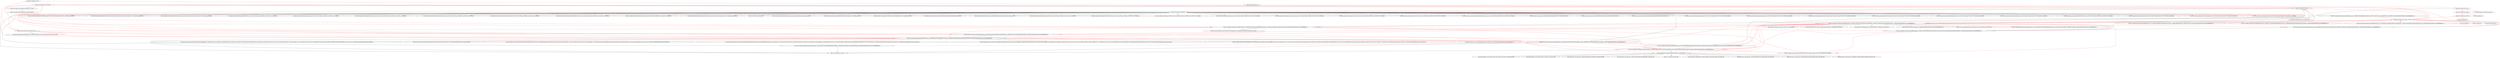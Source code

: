 strict digraph G {
ratio=compress;
"http://cdn.optimizely.com/js/177031030.js" -> "http://www.weather.com/---226:277";
"http://www.weather.com/sites/acquia-prod/files/advagg_js/js__9MbgYh_eU83wGTi6_3K11QEKiUPK1cMaZq_AJgRPc8w__EyHAh1hUCsNRzYMjZHT1L2rBCxPpAPAHT3UBJ191S-I__PZB1IfU4sb6SipDrbCSKW0ivtyz3wMQLlR9HRfudjrU.js" -> "http://www.weather.com/---226:277";
"http://www.weather.com/sites/acquia-prod/files/advagg_js/js__6Polpvu7ZTuiMOYsOJh4Ea7KW5pF_Rd2vFeky-zFYEk__kp35UCuTcyqrzHl-wNQhmA-o6OhcXRMLaR-PqHhZpO4__PZB1IfU4sb6SipDrbCSKW0ivtyz3wMQLlR9HRfudjrU.js" -> "http://www.weather.com/---226:277";
"http://www.weather.com/sites/acquia-prod/files/advagg_js/js__BqWvcHgbGhUILiCQNuPHXvJOwqaMlfVU6y0ftQ2caW8__8H8nV1oQC47HBy2xhwv1qHw8hY-5u9GpYPm92EOpPkQ__PZB1IfU4sb6SipDrbCSKW0ivtyz3wMQLlR9HRfudjrU.js" -> "http://www.weather.com/sites/acquia-prod/files/advagg_js/js__6Polpvu7ZTuiMOYsOJh4Ea7KW5pF_Rd2vFeky-zFYEk__kp35UCuTcyqrzHl-wNQhmA-o6OhcXRMLaR-PqHhZpO4__PZB1IfU4sb6SipDrbCSKW0ivtyz3wMQLlR9HRfudjrU.js";
"http://www.weather.com/sites/acquia-prod/files/advagg_js/js__EDiTHeZs70c6RSvteJs1sLpYCQRBBlN28J2mntrlq44__kxyaVurg4Fp2Y4ipa5KRHx-sbCI1h59zWOXGoFs8x4g__PZB1IfU4sb6SipDrbCSKW0ivtyz3wMQLlR9HRfudjrU.js" -> "http://www.weather.com/sites/acquia-prod/files/advagg_js/js__6Polpvu7ZTuiMOYsOJh4Ea7KW5pF_Rd2vFeky-zFYEk__kp35UCuTcyqrzHl-wNQhmA-o6OhcXRMLaR-PqHhZpO4__PZB1IfU4sb6SipDrbCSKW0ivtyz3wMQLlR9HRfudjrU.js";
"http://www.weather.com/sites/acquia-prod/files/advagg_js/js__EDiTHeZs70c6RSvteJs1sLpYCQRBBlN28J2mntrlq44__kxyaVurg4Fp2Y4ipa5KRHx-sbCI1h59zWOXGoFs8x4g__PZB1IfU4sb6SipDrbCSKW0ivtyz3wMQLlR9HRfudjrU.js" -> "http://www.weather.com/---226:277";
"http://www.weather.com/sites/acquia-prod/files/advagg_js/js__9MbgYh_eU83wGTi6_3K11QEKiUPK1cMaZq_AJgRPc8w__EyHAh1hUCsNRzYMjZHT1L2rBCxPpAPAHT3UBJ191S-I__PZB1IfU4sb6SipDrbCSKW0ivtyz3wMQLlR9HRfudjrU.js" -> "http://www.weather.com/sites/acquia-prod/files/advagg_js/js__BqWvcHgbGhUILiCQNuPHXvJOwqaMlfVU6y0ftQ2caW8__8H8nV1oQC47HBy2xhwv1qHw8hY-5u9GpYPm92EOpPkQ__PZB1IfU4sb6SipDrbCSKW0ivtyz3wMQLlR9HRfudjrU.js";
"http://www.weather.com/sites/acquia-prod/files/advagg_js/js__9MbgYh_eU83wGTi6_3K11QEKiUPK1cMaZq_AJgRPc8w__EyHAh1hUCsNRzYMjZHT1L2rBCxPpAPAHT3UBJ191S-I__PZB1IfU4sb6SipDrbCSKW0ivtyz3wMQLlR9HRfudjrU.js" -> "http://www.weather.com/sites/acquia-prod/files/advagg_js/js__EDiTHeZs70c6RSvteJs1sLpYCQRBBlN28J2mntrlq44__kxyaVurg4Fp2Y4ipa5KRHx-sbCI1h59zWOXGoFs8x4g__PZB1IfU4sb6SipDrbCSKW0ivtyz3wMQLlR9HRfudjrU.js";
"http://www.weather.com/sites/acquia-prod/files/advagg_js/js__9MbgYh_eU83wGTi6_3K11QEKiUPK1cMaZq_AJgRPc8w__EyHAh1hUCsNRzYMjZHT1L2rBCxPpAPAHT3UBJ191S-I__PZB1IfU4sb6SipDrbCSKW0ivtyz3wMQLlR9HRfudjrU.js" -> "http://www.weather.com/sites/acquia-prod/files/advagg_js/js__6Polpvu7ZTuiMOYsOJh4Ea7KW5pF_Rd2vFeky-zFYEk__kp35UCuTcyqrzHl-wNQhmA-o6OhcXRMLaR-PqHhZpO4__PZB1IfU4sb6SipDrbCSKW0ivtyz3wMQLlR9HRfudjrU.js";
"http://www.weather.com/sites/acquia-prod/files/advagg_js/js__9MbgYh_eU83wGTi6_3K11QEKiUPK1cMaZq_AJgRPc8w__EyHAh1hUCsNRzYMjZHT1L2rBCxPpAPAHT3UBJ191S-I__PZB1IfU4sb6SipDrbCSKW0ivtyz3wMQLlR9HRfudjrU.js" -> "http://www.weather.com/sites/acquia-prod/files/advagg_js/js__3hNWr-SnIKSHoSn2VnMz2JjjKcatfEtbKk2C-Z6SxBk__Vx_DMCjzSIf1VcNyt85UF49B1wuNrHBQjeWe7AOORMw__PZB1IfU4sb6SipDrbCSKW0ivtyz3wMQLlR9HRfudjrU.js";
"http://www.weather.com/---22:23" -> "http://tags.crwdcntrl.net/c/2215/cc.js?ns=_cc2215";
"http://www.weather.com/---278:2020" -> "http://www.weather.com/sites/acquia-prod/files/advagg_css/css__SlEE9By-F-Ll9ijIrQb0JBI7fm_xgRwInsuZzwkHCYM__QcE9Gcua9suc_JLh-iX5cPilFSCsfedzp_1t2XdHXh8__PZB1IfU4sb6SipDrbCSKW0ivtyz3wMQLlR9HRfudjrU.css";
"http://www.weather.com/---210:225" -> "http://www.weather.com/sites/acquia-prod/files/advagg_js/js__BqWvcHgbGhUILiCQNuPHXvJOwqaMlfVU6y0ftQ2caW8__8H8nV1oQC47HBy2xhwv1qHw8hY-5u9GpYPm92EOpPkQ__PZB1IfU4sb6SipDrbCSKW0ivtyz3wMQLlR9HRfudjrU.js";
"http://www.weather.com/---278:2020" -> "http://www.weather.com/sites/acquia-prod/files/advagg_js/js__4cvVkGS-qKHMHKnfpdLc3bloMlLenOrgGk2xOZQF4ko__PW80PT4NujttunqiYhCTJg0ruZF3nwpwkQX5C_fCGps__PZB1IfU4sb6SipDrbCSKW0ivtyz3wMQLlR9HRfudjrU.js";
"http://www.weather.com/---278:2020" -> "http://www.weather.com/sites/acquia-prod/files/advagg_js/js__RnFGPLzjyopdjvtSLWOeqfSqsN3L_0C8BkObZYQaJpc__qLl6I6z81yNsQrvA-3ZOyI1BXJXN6CQEfQN2ZHlLoV8__PZB1IfU4sb6SipDrbCSKW0ivtyz3wMQLlR9HRfudjrU.js";
"http://www.weather.com/---278:2020" -> "http://s.w-x.co/TWC_logo_100x100.gif";
"http://www.weather.com/---278:2020" -> "http://www.weather.com/sites/acquia-prod/files/advagg_js/js__7hqlQPq8QebzjJ7QT0rEaqjEhij8qEev7-yGp3ytyoU__6qE86D87hkiz0MKkFOgmbSWyLBwOb2ydyZ3oZ6RFWNE__PZB1IfU4sb6SipDrbCSKW0ivtyz3wMQLlR9HRfudjrU.js";
"http://www.weather.com/sites/acquia-prod/files/advagg_js/js__7hqlQPq8QebzjJ7QT0rEaqjEhij8qEev7-yGp3ytyoU__6qE86D87hkiz0MKkFOgmbSWyLBwOb2ydyZ3oZ6RFWNE__PZB1IfU4sb6SipDrbCSKW0ivtyz3wMQLlR9HRfudjrU.js" -> "http://www.weather.com/---2021:end";
"http://www.weather.com/---278:2020" -> "http://www.weather.com/sites/acquia-prod/files/advagg_js/js__B7KPQSFdwmpub0dvhRbxLzVLR-Nhw0JbqNx7araT4Jg__QeHR0PpKAOzc29LcCMeQxjHS0TpW-Yc79KevBfaOjHw__PZB1IfU4sb6SipDrbCSKW0ivtyz3wMQLlR9HRfudjrU.js";
"http://www.weather.com/sites/acquia-prod/files/advagg_js/js__B7KPQSFdwmpub0dvhRbxLzVLR-Nhw0JbqNx7araT4Jg__QeHR0PpKAOzc29LcCMeQxjHS0TpW-Yc79KevBfaOjHw__PZB1IfU4sb6SipDrbCSKW0ivtyz3wMQLlR9HRfudjrU.js" -> "http://www.weather.com/---2021:end";
"http://www.weather.com/---278:2020" -> "http://www.weather.com/---2021:end";
"http://www.weather.com/---278:2020" -> "http://www.weather.com/sites/acquia-prod/files/advagg_js/js__yTgRAo94UBDEJF1JwyQOi21VYY9vX1funy5RHd2dle0__bGF7tNM9cS8QaVyPOtuoapKs0ZtJWVQkYIWcwozBkfk__PZB1IfU4sb6SipDrbCSKW0ivtyz3wMQLlR9HRfudjrU.js";
"http://www.weather.com/sites/acquia-prod/files/advagg_js/js__yTgRAo94UBDEJF1JwyQOi21VYY9vX1funy5RHd2dle0__bGF7tNM9cS8QaVyPOtuoapKs0ZtJWVQkYIWcwozBkfk__PZB1IfU4sb6SipDrbCSKW0ivtyz3wMQLlR9HRfudjrU.js" -> "http://www.weather.com/---2021:end";
"http://www.weather.com/---278:2020" -> "http://www.weather.com/sites/acquia-prod/files/advagg_js/js__GoI5CgwYaGhPz7c1qF6DCPGkQRDZrhbl4oG6vERkoPs__CSFAuXyOHvKGS7FEWjrxn7tFx_JmfmThGoYN8kSczmg__PZB1IfU4sb6SipDrbCSKW0ivtyz3wMQLlR9HRfudjrU.js";
"http://www.weather.com/sites/acquia-prod/files/advagg_js/js__GoI5CgwYaGhPz7c1qF6DCPGkQRDZrhbl4oG6vERkoPs__CSFAuXyOHvKGS7FEWjrxn7tFx_JmfmThGoYN8kSczmg__PZB1IfU4sb6SipDrbCSKW0ivtyz3wMQLlR9HRfudjrU.js" -> "http://www.weather.com/---2021:end";
"http://www.weather.com/sites/acquia-prod/files/advagg_js/js__EDiTHeZs70c6RSvteJs1sLpYCQRBBlN28J2mntrlq44__kxyaVurg4Fp2Y4ipa5KRHx-sbCI1h59zWOXGoFs8x4g__PZB1IfU4sb6SipDrbCSKW0ivtyz3wMQLlR9HRfudjrU.js" -> "http://rtax.criteo.com/delivery/rta/rta.js?netId=2305&cookieName=cto_weather&rnd=199508876&varName=crtg_content";
"http://www.weather.com/sites/acquia-prod/files/advagg_js/js__9MbgYh_eU83wGTi6_3K11QEKiUPK1cMaZq_AJgRPc8w__EyHAh1hUCsNRzYMjZHT1L2rBCxPpAPAHT3UBJ191S-I__PZB1IfU4sb6SipDrbCSKW0ivtyz3wMQLlR9HRfudjrU.js" -> "http://triggers1.wfxtriggers.com/js/?resp_type=kv&_=1436792506891";
"http://www.weather.com/sites/acquia-prod/files/advagg_js/js__9MbgYh_eU83wGTi6_3K11QEKiUPK1cMaZq_AJgRPc8w__EyHAh1hUCsNRzYMjZHT1L2rBCxPpAPAHT3UBJ191S-I__PZB1IfU4sb6SipDrbCSKW0ivtyz3wMQLlR9HRfudjrU.js" -> "http://ad.crwdcntrl.net/5/c=2215/pe=y/callback=jQuery18308822791769634932_1436792506793";
"http://c.amazon-adsystem.com/aax2/amzn_ads.js" -> "http://aax.amazon-adsystem.com/e/dtb/bid?src=1004&u=http%3A%2F%2Fwww.weather.com%2F&cb=132431&t=2000";
"http://www.weather.com/sites/acquia-prod/files/advagg_js/js__9MbgYh_eU83wGTi6_3K11QEKiUPK1cMaZq_AJgRPc8w__EyHAh1hUCsNRzYMjZHT1L2rBCxPpAPAHT3UBJ191S-I__PZB1IfU4sb6SipDrbCSKW0ivtyz3wMQLlR9HRfudjrU.js" -> "http://gip.imwx.com/wxdata/gip/get.js?cb=jQuery18308822791769634932_1436792506794";
"http://www.weather.com/sites/acquia-prod/files/advagg_js/js__9MbgYh_eU83wGTi6_3K11QEKiUPK1cMaZq_AJgRPc8w__EyHAh1hUCsNRzYMjZHT1L2rBCxPpAPAHT3UBJ191S-I__PZB1IfU4sb6SipDrbCSKW0ivtyz3wMQLlR9HRfudjrU.js" -> "http://ajax.googleapis.com/ajax/libs/webfont/1/webfont.js?_=1436792506917";
"http://www.weather.com/---278:2020" -> "http://www.weather.com/sites/acquia-prod/files/advagg_css/css__SlEE9By-F-Ll9ijIrQb0JBI7fm_xgRwInsuZzwkHCYM__QcE9Gcua9suc_JLh-iX5cPilFSCsfedzp_1t2XdHXh8__PZB1IfU4sb6SipDrbCSKW0ivtyz3wMQLlR9HRfudjrU.css";
"http://www.weather.com/---278:2020" -> "http://www.weather.com/sites/all/themes/radix/icons/wx-iconfont-global/fonts/wx-iconfont-global.woff?3";
"http://ajax.googleapis.com/ajax/libs/webfont/1/webfont.js?_=1436792506917" -> "http://fonts.googleapis.com/css?family=Open+Sans:400italic,400,300,600,700,800&subset=latin";
"http://ajax.googleapis.com/ajax/libs/webfont/1/webfont.js?_=1436792506917" -> "http://fonts.googleapis.com/css?family=Roboto+Condensed:700&subset=latin";
"http://ajax.googleapis.com/ajax/libs/webfont/1/webfont.js?_=1436792506917" -> "http://fonts.gstatic.com/s/opensans/v10/cJZKeOuBrn4kERxqtaUH3VtXRa8TVwTICgirnJhmVJw.woff2";
"http://ajax.googleapis.com/ajax/libs/webfont/1/webfont.js?_=1436792506917" -> "http://fonts.gstatic.com/s/opensans/v10/MTP_ySUJH_bn48VBG8sNSugdm0LZdjqr5-oayXSOefg.woff2";
"http://ajax.googleapis.com/ajax/libs/webfont/1/webfont.js?_=1436792506917" -> "http://s.w-x.co/sprite_foot_300x72.png";
"http://ajax.googleapis.com/ajax/libs/webfont/1/webfont.js?_=1436792506917" -> "http://fonts.gstatic.com/s/opensans/v10/k3k702ZOKiLJc3WVjuplzOgdm0LZdjqr5-oayXSOefg.woff2";
"http://ajax.googleapis.com/ajax/libs/webfont/1/webfont.js?_=1436792506917" -> "http://fonts.gstatic.com/s/opensans/v10/EInbV5DfGHOiMmvb1Xr-hugdm0LZdjqr5-oayXSOefg.woff2";
"http://ajax.googleapis.com/ajax/libs/webfont/1/webfont.js?_=1436792506917" -> "http://fonts.gstatic.com/s/opensans/v10/DXI1ORHCpsQm3Vp6mXoaTegdm0LZdjqr5-oayXSOefg.woff2";
"http://ajax.googleapis.com/ajax/libs/webfont/1/webfont.js?_=1436792506917" -> "http://fonts.gstatic.com/s/opensans/v10/xjAJXh38I15wypJXxuGMBo4P5ICox8Kq3LLUNMylGO4.woff2";
"http://www.weather.com/sites/acquia-prod/files/advagg_js/js__9MbgYh_eU83wGTi6_3K11QEKiUPK1cMaZq_AJgRPc8w__EyHAh1hUCsNRzYMjZHT1L2rBCxPpAPAHT3UBJ191S-I__PZB1IfU4sb6SipDrbCSKW0ivtyz3wMQLlR9HRfudjrU.js" -> "http://fonts.gstatic.com/s/robotocondensed/v13/b9QBgL0iMZfDSpmcXcE8nHm2hrkyco9jQ3NKMXpgOBg.woff2";
"http://www.weather.com/sites/acquia-prod/files/advagg_js/js__9MbgYh_eU83wGTi6_3K11QEKiUPK1cMaZq_AJgRPc8w__EyHAh1hUCsNRzYMjZHT1L2rBCxPpAPAHT3UBJ191S-I__PZB1IfU4sb6SipDrbCSKW0ivtyz3wMQLlR9HRfudjrU.js" -> "http://i.imwx.com/images/maps/truvu/map_specnewsdct-113_ltst_4namus_enus_1280x720.jpg";
"http://www.weather.com/---278:2020" -> "http://fonts.gstatic.com/s/opensans/v10/k3k702ZOKiLJc3WVjuplzHhCUOGz7vYGh680lGh-uXM.woff";
"http://www.weather.com/---278:2020" -> "http://fonts.gstatic.com/s/opensans/v10/MTP_ySUJH_bn48VBG8sNSnhCUOGz7vYGh680lGh-uXM.woff";
"http://www.weather.com/---278:2020" -> "http://fonts.gstatic.com/s/opensans/v10/xjAJXh38I15wypJXxuGMBobN6UDyHWBl620a-IRfuBk.woff";
"http://www.weather.com/---278:2020" -> "http://fonts.gstatic.com/s/robotocondensed/v13/b9QBgL0iMZfDSpmcXcE8nCSLrGe-fkSRw2DeVgOoWcQ.woff";
"http://www.weather.com/sites/acquia-prod/files/advagg_js/js__7hqlQPq8QebzjJ7QT0rEaqjEhij8qEev7-yGp3ytyoU__6qE86D87hkiz0MKkFOgmbSWyLBwOb2ydyZ3oZ6RFWNE__PZB1IfU4sb6SipDrbCSKW0ivtyz3wMQLlR9HRfudjrU.js" -> "http://dsx.weather.com/cms/a/(c7c64cc8-ab79-4a98-8b97-f9e802b5e3ad;6e1f47a5-edee-4fcc-8baf-14889faf8c67;c6eb58a8-d882-4d99-b473-9afe7ed510ce;2a38b52c-3809-4095-88b9-c2ba57fed8f6;a263fcd2-224b-4968-8371-bd28e674e644;d222ac30-e592-45a2-8eac-24785796aff1;a3533f5f-9315-48d5-9c58-dd6b8e7cc872;c71f5f4b-4f5d-4110-8cb1-40a3f7d11e43;b96960f8-7f36-4da3-b22b-63ab0a369652;331fe958-8bb9-4f3f-8c4e-90f5090edfc4)?api=7bb1c920-7027-4289-9c96-ae5e263980bc&jsonp=angular.callbacks._0";
"http://www.weather.com/sites/acquia-prod/files/advagg_js/js__7hqlQPq8QebzjJ7QT0rEaqjEhij8qEev7-yGp3ytyoU__6qE86D87hkiz0MKkFOgmbSWyLBwOb2ydyZ3oZ6RFWNE__PZB1IfU4sb6SipDrbCSKW0ivtyz3wMQLlR9HRfudjrU.js" -> "http://dsx.weather.com/cms/a/(c1799625-48d3-4167-bec4-617f4f62c54c;fa433503-fe0a-48c2-b34f-4d166fff851e;99cde1a0-a1a3-4816-9e0b-9ce10110750e;26c52d52-b2d5-4333-819a-561669051d9e;ee98a573-186e-42d6-952c-8ba78ed3f284;b14cfcf8-383f-49fb-8a50-95d80df558ef;fc4c05a4-cba3-43c2-814d-486a1fe999a1;da3b3659-b5e0-49ce-b516-306db81033a3;8e6677fe-0475-4657-8525-e780c4e7c7e7;39469304-aa3b-4d20-808e-2e326ab1e09a)?api=7bb1c920-7027-4289-9c96-ae5e263980bc&jsonp=angular.callbacks._1";
"http://www.weather.com/---278:2020" -> "http://dsx.weather.com//util/image/v/0228sparta.JPG?v=at&w=160&h=90&api=7db9fe61-7414-47b5-9871-e17d87b8b6a0";
"http://www.weather.com/---278:2020" -> "http://dsx.weather.com//util/image/w/SPARTA_SETUP2.jpg?v=at&w=160&h=90&api=7db9fe61-7414-47b5-9871-e17d87b8b6a0";
"http://www.weather.com/---278:2020" -> "http://dsx.weather.com//util/image/v/0228thor_1.JPG?v=at&w=160&h=90&api=7db9fe61-7414-47b5-9871-e17d87b8b6a0";
"http://www.weather.com/---278:2020" -> "http://dsx.weather.com//util/image/v/statue.jpg?v=at&w=160&h=90&api=7db9fe61-7414-47b5-9871-e17d87b8b6a0";
"http://www.weather.com/---278:2020" -> "http://dsx.weather.com//util/image/w/dct_next_sat_prim.jpg?v=at&w=160&h=90&api=7db9fe61-7414-47b5-9871-e17d87b8b6a0";
"http://www.weather.com/---278:2020" -> "http://dsx.weather.com//util/image/v/D-1224130.jpg?v=at&w=160&h=90&api=7db9fe61-7414-47b5-9871-e17d87b8b6a0";
"http://www.weather.com/---278:2020" -> "http://dsx.weather.com//util/image/v/D-1222702.jpg?v=at&w=160&h=90&api=7db9fe61-7414-47b5-9871-e17d87b8b6a0";
"http://www.weather.com/---278:2020" -> "http://dsx.weather.com//util/image/w/026twclakeeffectsnowday2_1.jpg?v=at&w=160&h=90&api=7db9fe61-7414-47b5-9871-e17d87b8b6a0";
"http://www.weather.com/---278:2020" -> "http://fonts.gstatic.com/s/opensans/v10/DXI1ORHCpsQm3Vp6mXoaTXhCUOGz7vYGh680lGh-uXM.woff";
"http://www.weather.com/---278:2020" -> "http://fonts.gstatic.com/s/opensans/v10/EInbV5DfGHOiMmvb1Xr-hnhCUOGz7vYGh680lGh-uXM.woff";
"http://www.weather.com/---278:2020" -> "http://fonts.gstatic.com/s/opensans/v10/cJZKeOuBrn4kERxqtaUH3T8E0i7KZn-EPnyo3HZu7kw.woff";
"http://www.weather.com/foresee/foresee-trigger.js?v=1142014" -> "http://www.weather.com/foresee/foresee-surveydef.js?build=4";
"http://www.weather.com/---278:2020" -> "http://dsx.weather.com/util/image/w/thor-graphic.jpg?v=at&w=320&h=180&api=7bb1c920-7027-4289-9c96-ae5e263980bc";
"http://www.weather.com/---278:2020" -> "http://dsx.weather.com/util/image/w/Drmmmaaa.jpg?v=at&w=320&h=180&api=7bb1c920-7027-4289-9c96-ae5e263980bc";
"http://www.weather.com/---278:2020" -> "http://dsx.weather.com/util/image/w/SlurpeeWavess.jpg?v=at&w=320&h=180&api=7bb1c920-7027-4289-9c96-ae5e263980bc";
"http://www.weather.com/---278:2020" -> "http://dsx.weather.com/util/image/w/MoonVenusMars1.jpg?v=at&w=320&h=180&api=7bb1c920-7027-4289-9c96-ae5e263980bc";
"http://www.weather.com/---278:2020" -> "http://dsx.weather.com/util/image/w/BestBeachBoom.jpg?v=at&w=320&h=180&api=7bb1c920-7027-4289-9c96-ae5e263980bc";
"http://www.weather.com/---278:2020" -> "http://dsx.weather.com/util/image/w/RecordBoooks.jpg?v=at&w=320&h=180&api=7bb1c920-7027-4289-9c96-ae5e263980bc";
"http://www.weather.com/---278:2020" -> "http://dsx.weather.com//util/image/w/AP599782393643_1.jpg?v=at&w=320&h=180&api=7db9fe61-7414-47b5-9871-e17d87b8b6a0";
"http://www.weather.com/---278:2020" -> "http://dsx.weather.com/util/image/w/storm226.jpg?v=at&w=320&h=180&api=7bb1c920-7027-4289-9c96-ae5e263980bc";
"http://www.weather.com/---278:2020" -> "http://dsx.weather.com/util/image/w/w15-idaho-falls.jpg?v=at&w=320&h=180&api=7bb1c920-7027-4289-9c96-ae5e263980bc";
"http://www.weather.com/---278:2020" -> "http://dsx.weather.com//util/image/w/cle2.jpg?v=at&w=650&h=366&api=7db9fe61-7414-47b5-9871-e17d87b8b6a0";
"http://www.weather.com/---278:2020" -> "http://dsx.weather.com/util/image/w/462664440_0.jpg?v=at&w=320&h=180&api=7bb1c920-7027-4289-9c96-ae5e263980bc";
"http://www.weather.com/---278:2020" -> "http://dsx.weather.com/util/image/w/320x180_severe_alerts_map.jpg?v=at&w=320&h=180&api=7bb1c920-7027-4289-9c96-ae5e263980bc";
"http://www.weather.com/---278:2020" -> "http://dsx.weather.com/util/image/w/320x180_interactive_map.jpg?v=at&w=320&h=180&api=7bb1c920-7027-4289-9c96-ae5e263980bc";
"http://www.weather.com/---278:2020" -> "http://dsx.weather.com//util/image/w/SPARTA_SETUP2.jpg?v=at&w=320&h=180&api=7db9fe61-7414-47b5-9871-e17d87b8b6a0";
"http://www.weather.com/---278:2020" -> "http://dsx.weather.com//util/image/w/coldsetup.png?v=at&w=320&h=180&api=7db9fe61-7414-47b5-9871-e17d87b8b6a0";
"http://www.weather.com/---278:2020" -> "http://dsx.weather.com//util/image/w/treehotel_mirrorcube1_0.jpg?v=at&w=485&h=273&api=7db9fe61-7414-47b5-9871-e17d87b8b6a0";
"http://www.weather.com/---278:2020" -> "http://dsx.weather.com//util/image/w/044twcchrisburkard_2.jpg?v=at&w=320&h=180&api=7db9fe61-7414-47b5-9871-e17d87b8b6a0";
"http://www.weather.com/---278:2020" -> "http://dsx.weather.com//util/image/w/25ewg-foods-2015.JPG?v=at&w=320&h=180&api=7db9fe61-7414-47b5-9871-e17d87b8b6a0";
"http://www.weather.com/---278:2020" -> "http://dsx.weather.com//util/image/w/026twclakeeffectsnowday2_1.jpg?v=at&w=320&h=180&api=7db9fe61-7414-47b5-9871-e17d87b8b6a0";
"http://www.weather.com/---278:2020" -> "http://dsx.weather.com//util/image/w/KuaBay_0.jpg?v=at&w=320&h=180&api=7db9fe61-7414-47b5-9871-e17d87b8b6a0";
"http://www.weather.com/---278:2020" -> "http://dsx.weather.com/util/image/w/006twcchrisburkard_1.jpg?v=at&w=320&h=180&api=7bb1c920-7027-4289-9c96-ae5e263980bc";
"http://www.weather.com/---0:8" -> "http://www.weather.com/---9:21"[color=red];
"http://www.weather.com/---9:21" -> "http://www.weather.com/---22:23"[color=red];
"http://www.weather.com/---22:23" -> "http://www.weather.com/---24:200"[color=red];
"http://www.weather.com/---24:200" -> "http://www.weather.com/---201:209"[color=red];
"http://www.weather.com/---201:209" -> "http://www.weather.com/---210:225"[color=red];
"http://www.weather.com/---210:225" -> "http://www.weather.com/---226:277"[color=red];
"http://www.weather.com/---226:277" -> "http://www.weather.com/---278:2020"[color=red];
"http://www.weather.com/---22:23" -> "http://www.weather.com/apple-touch-icon.png"[color=red];
"http://tags.crwdcntrl.net/c/2215/cc.js?ns=_cc2215" -> "http://www.weather.com/sites/acquia-prod/files/advagg_js/js__9MbgYh_eU83wGTi6_3K11QEKiUPK1cMaZq_AJgRPc8w__EyHAh1hUCsNRzYMjZHT1L2rBCxPpAPAHT3UBJ191S-I__PZB1IfU4sb6SipDrbCSKW0ivtyz3wMQLlR9HRfudjrU.js"[color=red];
"http://www.weather.com/---24:200" -> "http://m.weather.com/"[color=red];
"http://www.weather.com/---201:209" -> "http://www.weather.com"[color=red];
"http://www.weather.com/---210:225" -> "http://uk.weather.com"[color=red];
"http://www.weather.com/---210:225" -> "http://in.weather.com"[color=red];
"http://www.weather.com/---210:225" -> "http://espanol.weather.com"[color=red];
"http://www.weather.com/---210:225" -> "http://www.weather.com/sites/acquia-prod/files/advagg_css/css__b2ApNmzhoeYbI6tt4TiacrnsEo6pOjMsuaFYyqoAiks__s3gktIkVtCBJsEaDEWrnNkZ_o-e6dWqFjlwLsGgM-xQ__PZB1IfU4sb6SipDrbCSKW0ivtyz3wMQLlR9HRfudjrU.css"[color=red];
"http://www.weather.com/sites/acquia-prod/files/advagg_css/css__b2ApNmzhoeYbI6tt4TiacrnsEo6pOjMsuaFYyqoAiks__s3gktIkVtCBJsEaDEWrnNkZ_o-e6dWqFjlwLsGgM-xQ__PZB1IfU4sb6SipDrbCSKW0ivtyz3wMQLlR9HRfudjrU.css" -> "http://www.weather.com/---210:225"[color=red];
"http://www.weather.com/---210:225" -> "http://www.weather.com/sites/acquia-prod/files/advagg_css/css__yPB3eKrT_JwrT1HLlN4rABQ86JyfdbWRlYnzV9D7yDs__FDH0S9kAP8Ah9VZK9tLdsgBieWmHWqpsDcLrPEG68J0__PZB1IfU4sb6SipDrbCSKW0ivtyz3wMQLlR9HRfudjrU.css"[color=red];
"http://www.weather.com/sites/acquia-prod/files/advagg_css/css__yPB3eKrT_JwrT1HLlN4rABQ86JyfdbWRlYnzV9D7yDs__FDH0S9kAP8Ah9VZK9tLdsgBieWmHWqpsDcLrPEG68J0__PZB1IfU4sb6SipDrbCSKW0ivtyz3wMQLlR9HRfudjrU.css" -> "http://www.weather.com/---210:225"[color=red];
"http://www.weather.com/---210:225" -> "http://www.weather.com/sites/acquia-prod/files/advagg_css/css__XpSlUMnTHo-OnbwOhjQQKzzM29k7lcoAYdcRQkchYGA__cfd8-4OPa-oygOmKX6yK2yk5mA8MSOgDgad-Mav6us4__PZB1IfU4sb6SipDrbCSKW0ivtyz3wMQLlR9HRfudjrU.css"[color=red];
"http://www.weather.com/sites/acquia-prod/files/advagg_css/css__XpSlUMnTHo-OnbwOhjQQKzzM29k7lcoAYdcRQkchYGA__cfd8-4OPa-oygOmKX6yK2yk5mA8MSOgDgad-Mav6us4__PZB1IfU4sb6SipDrbCSKW0ivtyz3wMQLlR9HRfudjrU.css" -> "http://www.weather.com/---210:225"[color=red];
"http://www.weather.com/---278:2020" -> "http://www.weather.com/sites/acquia-prod/files/advagg_css/css__SlEE9By-F-Ll9ijIrQb0JBI7fm_xgRwInsuZzwkHCYM__QcE9Gcua9suc_JLh-iX5cPilFSCsfedzp_1t2XdHXh8__PZB1IfU4sb6SipDrbCSKW0ivtyz3wMQLlR9HRfudjrU.css"[color=red];
"http://www.weather.com/sites/acquia-prod/files/advagg_css/css__SlEE9By-F-Ll9ijIrQb0JBI7fm_xgRwInsuZzwkHCYM__QcE9Gcua9suc_JLh-iX5cPilFSCsfedzp_1t2XdHXh8__PZB1IfU4sb6SipDrbCSKW0ivtyz3wMQLlR9HRfudjrU.css" -> "http://www.weather.com/---210:225"[color=red];
"http://www.weather.com/---210:225" -> "http://www.weather.com/sites/acquia-prod/files/advagg_js/js__9MbgYh_eU83wGTi6_3K11QEKiUPK1cMaZq_AJgRPc8w__EyHAh1hUCsNRzYMjZHT1L2rBCxPpAPAHT3UBJ191S-I__PZB1IfU4sb6SipDrbCSKW0ivtyz3wMQLlR9HRfudjrU.js"[color=red];
"http://www.weather.com/sites/acquia-prod/files/advagg_js/js__9MbgYh_eU83wGTi6_3K11QEKiUPK1cMaZq_AJgRPc8w__EyHAh1hUCsNRzYMjZHT1L2rBCxPpAPAHT3UBJ191S-I__PZB1IfU4sb6SipDrbCSKW0ivtyz3wMQLlR9HRfudjrU.js" -> "http://cdn.optimizely.com/js/177031030.js"[color=red];
"http://www.weather.com/sites/acquia-prod/files/advagg_js/js__9MbgYh_eU83wGTi6_3K11QEKiUPK1cMaZq_AJgRPc8w__EyHAh1hUCsNRzYMjZHT1L2rBCxPpAPAHT3UBJ191S-I__PZB1IfU4sb6SipDrbCSKW0ivtyz3wMQLlR9HRfudjrU.js" -> "http://www.weather.com/sites/acquia-prod/files/advagg_js/js__EDiTHeZs70c6RSvteJs1sLpYCQRBBlN28J2mntrlq44__kxyaVurg4Fp2Y4ipa5KRHx-sbCI1h59zWOXGoFs8x4g__PZB1IfU4sb6SipDrbCSKW0ivtyz3wMQLlR9HRfudjrU.js"[color=red];
"http://www.weather.com/sites/acquia-prod/files/advagg_js/js__9MbgYh_eU83wGTi6_3K11QEKiUPK1cMaZq_AJgRPc8w__EyHAh1hUCsNRzYMjZHT1L2rBCxPpAPAHT3UBJ191S-I__PZB1IfU4sb6SipDrbCSKW0ivtyz3wMQLlR9HRfudjrU.js" -> "http://www.weather.com/sites/acquia-prod/files/advagg_js/js__BqWvcHgbGhUILiCQNuPHXvJOwqaMlfVU6y0ftQ2caW8__8H8nV1oQC47HBy2xhwv1qHw8hY-5u9GpYPm92EOpPkQ__PZB1IfU4sb6SipDrbCSKW0ivtyz3wMQLlR9HRfudjrU.js"[color=red];
"http://cdn.optimizely.com/js/177031030.js" -> "http://www.weather.com/sites/acquia-prod/files/advagg_js/js__EDiTHeZs70c6RSvteJs1sLpYCQRBBlN28J2mntrlq44__kxyaVurg4Fp2Y4ipa5KRHx-sbCI1h59zWOXGoFs8x4g__PZB1IfU4sb6SipDrbCSKW0ivtyz3wMQLlR9HRfudjrU.js"[color=red];
"http://www.weather.com/---210:225" -> "http://cdn.optimizely.com/js/177031030.js"[color=red];
"http://cdn.optimizely.com/js/177031030.js" -> "http://c.amazon-adsystem.com/aax2/amzn_ads.js"[color=red];
"http://cdn.optimizely.com/js/177031030.js" -> "http://www.weather.com/sites/acquia-prod/files/advagg_js/js__7hqlQPq8QebzjJ7QT0rEaqjEhij8qEev7-yGp3ytyoU__6qE86D87hkiz0MKkFOgmbSWyLBwOb2ydyZ3oZ6RFWNE__PZB1IfU4sb6SipDrbCSKW0ivtyz3wMQLlR9HRfudjrU.js"[color=red];
"http://cdn.optimizely.com/js/177031030.js" -> "http://www.weather.com/foresee/foresee-trigger.js?v=1142014"[color=red];
"http://www.weather.com/---0:8" -> "http://www.weather.com/sites/acquia-prod/files/advagg_js/js__EDiTHeZs70c6RSvteJs1sLpYCQRBBlN28J2mntrlq44__kxyaVurg4Fp2Y4ipa5KRHx-sbCI1h59zWOXGoFs8x4g__PZB1IfU4sb6SipDrbCSKW0ivtyz3wMQLlR9HRfudjrU.js"[color=red];
"http://www.weather.com/sites/acquia-prod/files/advagg_js/js__EDiTHeZs70c6RSvteJs1sLpYCQRBBlN28J2mntrlq44__kxyaVurg4Fp2Y4ipa5KRHx-sbCI1h59zWOXGoFs8x4g__PZB1IfU4sb6SipDrbCSKW0ivtyz3wMQLlR9HRfudjrU.js" -> "http://c.amazon-adsystem.com/aax2/amzn_ads.js"[color=red];
"http://c.amazon-adsystem.com/aax2/amzn_ads.js" -> "http://www.weather.com/sites/acquia-prod/files/advagg_js/js__RnFGPLzjyopdjvtSLWOeqfSqsN3L_0C8BkObZYQaJpc__qLl6I6z81yNsQrvA-3ZOyI1BXJXN6CQEfQN2ZHlLoV8__PZB1IfU4sb6SipDrbCSKW0ivtyz3wMQLlR9HRfudjrU.js"[color=red];
"http://c.amazon-adsystem.com/aax2/amzn_ads.js" -> "http://www.weather.com/sites/acquia-prod/files/advagg_js/js__7hqlQPq8QebzjJ7QT0rEaqjEhij8qEev7-yGp3ytyoU__6qE86D87hkiz0MKkFOgmbSWyLBwOb2ydyZ3oZ6RFWNE__PZB1IfU4sb6SipDrbCSKW0ivtyz3wMQLlR9HRfudjrU.js"[color=red];
"http://www.weather.com/---226:277" -> "http://c.amazon-adsystem.com/aax2/amzn_ads.js"[color=red];
"http://c.amazon-adsystem.com/aax2/amzn_ads.js" -> "http://www.weather.com/sites/acquia-prod/files/advagg_js/js__yTgRAo94UBDEJF1JwyQOi21VYY9vX1funy5RHd2dle0__bGF7tNM9cS8QaVyPOtuoapKs0ZtJWVQkYIWcwozBkfk__PZB1IfU4sb6SipDrbCSKW0ivtyz3wMQLlR9HRfudjrU.js"[color=red];
"http://cdn.optimizely.com/js/177031030.js" -> "http://www.weather.com/sites/acquia-prod/files/advagg_js/js__RnFGPLzjyopdjvtSLWOeqfSqsN3L_0C8BkObZYQaJpc__qLl6I6z81yNsQrvA-3ZOyI1BXJXN6CQEfQN2ZHlLoV8__PZB1IfU4sb6SipDrbCSKW0ivtyz3wMQLlR9HRfudjrU.js"[color=red];
"http://www.weather.com/sites/acquia-prod/files/advagg_js/js__RnFGPLzjyopdjvtSLWOeqfSqsN3L_0C8BkObZYQaJpc__qLl6I6z81yNsQrvA-3ZOyI1BXJXN6CQEfQN2ZHlLoV8__PZB1IfU4sb6SipDrbCSKW0ivtyz3wMQLlR9HRfudjrU.js" -> "http://www.weather.com/sites/acquia-prod/files/advagg_js/js__7hqlQPq8QebzjJ7QT0rEaqjEhij8qEev7-yGp3ytyoU__6qE86D87hkiz0MKkFOgmbSWyLBwOb2ydyZ3oZ6RFWNE__PZB1IfU4sb6SipDrbCSKW0ivtyz3wMQLlR9HRfudjrU.js"[color=red];
"http://www.weather.com/---278:2020" -> "http://www.weather.com/sites/acquia-prod/files/advagg_js/js__RnFGPLzjyopdjvtSLWOeqfSqsN3L_0C8BkObZYQaJpc__qLl6I6z81yNsQrvA-3ZOyI1BXJXN6CQEfQN2ZHlLoV8__PZB1IfU4sb6SipDrbCSKW0ivtyz3wMQLlR9HRfudjrU.js"[color=red];
"http://www.weather.com/sites/acquia-prod/files/advagg_js/js__EDiTHeZs70c6RSvteJs1sLpYCQRBBlN28J2mntrlq44__kxyaVurg4Fp2Y4ipa5KRHx-sbCI1h59zWOXGoFs8x4g__PZB1IfU4sb6SipDrbCSKW0ivtyz3wMQLlR9HRfudjrU.js" -> "http://www.weather.com/sites/acquia-prod/files/advagg_js/js__7hqlQPq8QebzjJ7QT0rEaqjEhij8qEev7-yGp3ytyoU__6qE86D87hkiz0MKkFOgmbSWyLBwOb2ydyZ3oZ6RFWNE__PZB1IfU4sb6SipDrbCSKW0ivtyz3wMQLlR9HRfudjrU.js"[color=red];
"http://www.weather.com/sites/acquia-prod/files/advagg_js/js__7hqlQPq8QebzjJ7QT0rEaqjEhij8qEev7-yGp3ytyoU__6qE86D87hkiz0MKkFOgmbSWyLBwOb2ydyZ3oZ6RFWNE__PZB1IfU4sb6SipDrbCSKW0ivtyz3wMQLlR9HRfudjrU.js" -> "http://www.weather.com/sites/acquia-prod/files/advagg_js/js__yTgRAo94UBDEJF1JwyQOi21VYY9vX1funy5RHd2dle0__bGF7tNM9cS8QaVyPOtuoapKs0ZtJWVQkYIWcwozBkfk__PZB1IfU4sb6SipDrbCSKW0ivtyz3wMQLlR9HRfudjrU.js"[color=red];
"http://www.weather.com/sites/acquia-prod/files/advagg_js/js__9MbgYh_eU83wGTi6_3K11QEKiUPK1cMaZq_AJgRPc8w__EyHAh1hUCsNRzYMjZHT1L2rBCxPpAPAHT3UBJ191S-I__PZB1IfU4sb6SipDrbCSKW0ivtyz3wMQLlR9HRfudjrU.js" -> "http://www.weather.com/sites/acquia-prod/files/advagg_js/js__7hqlQPq8QebzjJ7QT0rEaqjEhij8qEev7-yGp3ytyoU__6qE86D87hkiz0MKkFOgmbSWyLBwOb2ydyZ3oZ6RFWNE__PZB1IfU4sb6SipDrbCSKW0ivtyz3wMQLlR9HRfudjrU.js"[color=red];
"http://www.weather.com/---278:2020" -> "http://www.weather.com/sites/acquia-prod/files/advagg_js/js__7hqlQPq8QebzjJ7QT0rEaqjEhij8qEev7-yGp3ytyoU__6qE86D87hkiz0MKkFOgmbSWyLBwOb2ydyZ3oZ6RFWNE__PZB1IfU4sb6SipDrbCSKW0ivtyz3wMQLlR9HRfudjrU.js"[color=red];
"http://www.weather.com/---278:2020" -> "http://www.weather.com/sites/acquia-prod/files/advagg_js/js__yTgRAo94UBDEJF1JwyQOi21VYY9vX1funy5RHd2dle0__bGF7tNM9cS8QaVyPOtuoapKs0ZtJWVQkYIWcwozBkfk__PZB1IfU4sb6SipDrbCSKW0ivtyz3wMQLlR9HRfudjrU.js"[color=red];
"http://www.weather.com/sites/acquia-prod/files/advagg_js/js__EDiTHeZs70c6RSvteJs1sLpYCQRBBlN28J2mntrlq44__kxyaVurg4Fp2Y4ipa5KRHx-sbCI1h59zWOXGoFs8x4g__PZB1IfU4sb6SipDrbCSKW0ivtyz3wMQLlR9HRfudjrU.js" -> "http://www.weather.com/sites/acquia-prod/files/advagg_js/js__RnFGPLzjyopdjvtSLWOeqfSqsN3L_0C8BkObZYQaJpc__qLl6I6z81yNsQrvA-3ZOyI1BXJXN6CQEfQN2ZHlLoV8__PZB1IfU4sb6SipDrbCSKW0ivtyz3wMQLlR9HRfudjrU.js"[color=red];
"http://www.weather.com/sites/acquia-prod/files/advagg_css/css__b2ApNmzhoeYbI6tt4TiacrnsEo6pOjMsuaFYyqoAiks__s3gktIkVtCBJsEaDEWrnNkZ_o-e6dWqFjlwLsGgM-xQ__PZB1IfU4sb6SipDrbCSKW0ivtyz3wMQLlR9HRfudjrU.css" -> "http://www.weather.com/---210:225"[color=red];
"http://www.weather.com/sites/acquia-prod/files/advagg_css/css__b2ApNmzhoeYbI6tt4TiacrnsEo6pOjMsuaFYyqoAiks__s3gktIkVtCBJsEaDEWrnNkZ_o-e6dWqFjlwLsGgM-xQ__PZB1IfU4sb6SipDrbCSKW0ivtyz3wMQLlR9HRfudjrU.css" -> "http://www.weather.com/---210:225"[color=red];
"http://www.weather.com/sites/acquia-prod/files/advagg_css/css__b2ApNmzhoeYbI6tt4TiacrnsEo6pOjMsuaFYyqoAiks__s3gktIkVtCBJsEaDEWrnNkZ_o-e6dWqFjlwLsGgM-xQ__PZB1IfU4sb6SipDrbCSKW0ivtyz3wMQLlR9HRfudjrU.css" -> "http://www.weather.com/---210:225"[color=red];
"http://www.weather.com/sites/acquia-prod/files/advagg_css/css__yPB3eKrT_JwrT1HLlN4rABQ86JyfdbWRlYnzV9D7yDs__FDH0S9kAP8Ah9VZK9tLdsgBieWmHWqpsDcLrPEG68J0__PZB1IfU4sb6SipDrbCSKW0ivtyz3wMQLlR9HRfudjrU.css" -> "http://www.weather.com/---210:225"[color=red];
"http://www.weather.com/sites/acquia-prod/files/advagg_css/css__yPB3eKrT_JwrT1HLlN4rABQ86JyfdbWRlYnzV9D7yDs__FDH0S9kAP8Ah9VZK9tLdsgBieWmHWqpsDcLrPEG68J0__PZB1IfU4sb6SipDrbCSKW0ivtyz3wMQLlR9HRfudjrU.css" -> "http://www.weather.com/---210:225"[color=red];
"http://www.weather.com/sites/acquia-prod/files/advagg_css/css__yPB3eKrT_JwrT1HLlN4rABQ86JyfdbWRlYnzV9D7yDs__FDH0S9kAP8Ah9VZK9tLdsgBieWmHWqpsDcLrPEG68J0__PZB1IfU4sb6SipDrbCSKW0ivtyz3wMQLlR9HRfudjrU.css" -> "http://www.weather.com/---210:225"[color=red];
"http://www.weather.com/sites/acquia-prod/files/advagg_css/css__XpSlUMnTHo-OnbwOhjQQKzzM29k7lcoAYdcRQkchYGA__cfd8-4OPa-oygOmKX6yK2yk5mA8MSOgDgad-Mav6us4__PZB1IfU4sb6SipDrbCSKW0ivtyz3wMQLlR9HRfudjrU.css" -> "http://www.weather.com/---210:225"[color=red];
"http://www.weather.com/sites/acquia-prod/files/advagg_css/css__XpSlUMnTHo-OnbwOhjQQKzzM29k7lcoAYdcRQkchYGA__cfd8-4OPa-oygOmKX6yK2yk5mA8MSOgDgad-Mav6us4__PZB1IfU4sb6SipDrbCSKW0ivtyz3wMQLlR9HRfudjrU.css" -> "http://www.weather.com/---210:225"[color=red];
"http://www.weather.com/sites/acquia-prod/files/advagg_css/css__XpSlUMnTHo-OnbwOhjQQKzzM29k7lcoAYdcRQkchYGA__cfd8-4OPa-oygOmKX6yK2yk5mA8MSOgDgad-Mav6us4__PZB1IfU4sb6SipDrbCSKW0ivtyz3wMQLlR9HRfudjrU.css" -> "http://www.weather.com/---210:225"[color=red];
"http://www.weather.com/sites/acquia-prod/files/advagg_js/js__9MbgYh_eU83wGTi6_3K11QEKiUPK1cMaZq_AJgRPc8w__EyHAh1hUCsNRzYMjZHT1L2rBCxPpAPAHT3UBJ191S-I__PZB1IfU4sb6SipDrbCSKW0ivtyz3wMQLlR9HRfudjrU.js" -> "http://www.weather.com/sites/acquia-prod/files/advagg_js/js__BqWvcHgbGhUILiCQNuPHXvJOwqaMlfVU6y0ftQ2caW8__8H8nV1oQC47HBy2xhwv1qHw8hY-5u9GpYPm92EOpPkQ__PZB1IfU4sb6SipDrbCSKW0ivtyz3wMQLlR9HRfudjrU.js"[color=red];
"http://www.weather.com/sites/acquia-prod/files/advagg_js/js__BqWvcHgbGhUILiCQNuPHXvJOwqaMlfVU6y0ftQ2caW8__8H8nV1oQC47HBy2xhwv1qHw8hY-5u9GpYPm92EOpPkQ__PZB1IfU4sb6SipDrbCSKW0ivtyz3wMQLlR9HRfudjrU.js" -> "http://cdn.optimizely.com/js/177031030.js"[color=red];
"http://www.weather.com/sites/acquia-prod/files/advagg_js/js__9MbgYh_eU83wGTi6_3K11QEKiUPK1cMaZq_AJgRPc8w__EyHAh1hUCsNRzYMjZHT1L2rBCxPpAPAHT3UBJ191S-I__PZB1IfU4sb6SipDrbCSKW0ivtyz3wMQLlR9HRfudjrU.js" -> "http://cdn.optimizely.com/js/177031030.js"[color=red];
"http://www.weather.com/sites/acquia-prod/files/advagg_js/js__9MbgYh_eU83wGTi6_3K11QEKiUPK1cMaZq_AJgRPc8w__EyHAh1hUCsNRzYMjZHT1L2rBCxPpAPAHT3UBJ191S-I__PZB1IfU4sb6SipDrbCSKW0ivtyz3wMQLlR9HRfudjrU.js" -> "http://www.weather.com/sites/acquia-prod/files/advagg_js/js__EDiTHeZs70c6RSvteJs1sLpYCQRBBlN28J2mntrlq44__kxyaVurg4Fp2Y4ipa5KRHx-sbCI1h59zWOXGoFs8x4g__PZB1IfU4sb6SipDrbCSKW0ivtyz3wMQLlR9HRfudjrU.js"[color=red];
"http://www.weather.com/sites/acquia-prod/files/advagg_js/js__EDiTHeZs70c6RSvteJs1sLpYCQRBBlN28J2mntrlq44__kxyaVurg4Fp2Y4ipa5KRHx-sbCI1h59zWOXGoFs8x4g__PZB1IfU4sb6SipDrbCSKW0ivtyz3wMQLlR9HRfudjrU.js" -> "http://c.amazon-adsystem.com/aax2/amzn_ads.js"[color=red];
"http://www.weather.com/sites/acquia-prod/files/advagg_js/js__EDiTHeZs70c6RSvteJs1sLpYCQRBBlN28J2mntrlq44__kxyaVurg4Fp2Y4ipa5KRHx-sbCI1h59zWOXGoFs8x4g__PZB1IfU4sb6SipDrbCSKW0ivtyz3wMQLlR9HRfudjrU.js" -> "http://www.weather.com/sites/acquia-prod/files/advagg_js/js__6Polpvu7ZTuiMOYsOJh4Ea7KW5pF_Rd2vFeky-zFYEk__kp35UCuTcyqrzHl-wNQhmA-o6OhcXRMLaR-PqHhZpO4__PZB1IfU4sb6SipDrbCSKW0ivtyz3wMQLlR9HRfudjrU.js"[color=red];
"http://www.weather.com/sites/acquia-prod/files/advagg_js/js__9MbgYh_eU83wGTi6_3K11QEKiUPK1cMaZq_AJgRPc8w__EyHAh1hUCsNRzYMjZHT1L2rBCxPpAPAHT3UBJ191S-I__PZB1IfU4sb6SipDrbCSKW0ivtyz3wMQLlR9HRfudjrU.js" -> "http://www.weather.com/sites/acquia-prod/files/advagg_js/js__6Polpvu7ZTuiMOYsOJh4Ea7KW5pF_Rd2vFeky-zFYEk__kp35UCuTcyqrzHl-wNQhmA-o6OhcXRMLaR-PqHhZpO4__PZB1IfU4sb6SipDrbCSKW0ivtyz3wMQLlR9HRfudjrU.js"[color=red];
"http://www.weather.com/sites/acquia-prod/files/advagg_js/js__9MbgYh_eU83wGTi6_3K11QEKiUPK1cMaZq_AJgRPc8w__EyHAh1hUCsNRzYMjZHT1L2rBCxPpAPAHT3UBJ191S-I__PZB1IfU4sb6SipDrbCSKW0ivtyz3wMQLlR9HRfudjrU.js" -> "http://www.weather.com/sites/acquia-prod/files/advagg_js/js__3hNWr-SnIKSHoSn2VnMz2JjjKcatfEtbKk2C-Z6SxBk__Vx_DMCjzSIf1VcNyt85UF49B1wuNrHBQjeWe7AOORMw__PZB1IfU4sb6SipDrbCSKW0ivtyz3wMQLlR9HRfudjrU.js"[color=red];
"http://www.weather.com/sites/acquia-prod/files/advagg_js/js__9MbgYh_eU83wGTi6_3K11QEKiUPK1cMaZq_AJgRPc8w__EyHAh1hUCsNRzYMjZHT1L2rBCxPpAPAHT3UBJ191S-I__PZB1IfU4sb6SipDrbCSKW0ivtyz3wMQLlR9HRfudjrU.js" -> "http://www.weather.com/sites/acquia-prod/files/advagg_js/js__4cvVkGS-qKHMHKnfpdLc3bloMlLenOrgGk2xOZQF4ko__PW80PT4NujttunqiYhCTJg0ruZF3nwpwkQX5C_fCGps__PZB1IfU4sb6SipDrbCSKW0ivtyz3wMQLlR9HRfudjrU.js"[color=red];
"http://www.weather.com/sites/acquia-prod/files/advagg_js/js__9MbgYh_eU83wGTi6_3K11QEKiUPK1cMaZq_AJgRPc8w__EyHAh1hUCsNRzYMjZHT1L2rBCxPpAPAHT3UBJ191S-I__PZB1IfU4sb6SipDrbCSKW0ivtyz3wMQLlR9HRfudjrU.js" -> "http://www.weather.com/sites/acquia-prod/files/advagg_js/js__RnFGPLzjyopdjvtSLWOeqfSqsN3L_0C8BkObZYQaJpc__qLl6I6z81yNsQrvA-3ZOyI1BXJXN6CQEfQN2ZHlLoV8__PZB1IfU4sb6SipDrbCSKW0ivtyz3wMQLlR9HRfudjrU.js"[color=red];
"http://www.weather.com/sites/acquia-prod/files/advagg_js/js__EDiTHeZs70c6RSvteJs1sLpYCQRBBlN28J2mntrlq44__kxyaVurg4Fp2Y4ipa5KRHx-sbCI1h59zWOXGoFs8x4g__PZB1IfU4sb6SipDrbCSKW0ivtyz3wMQLlR9HRfudjrU.js" -> "http://www.weather.com/sites/acquia-prod/files/advagg_js/js__RnFGPLzjyopdjvtSLWOeqfSqsN3L_0C8BkObZYQaJpc__qLl6I6z81yNsQrvA-3ZOyI1BXJXN6CQEfQN2ZHlLoV8__PZB1IfU4sb6SipDrbCSKW0ivtyz3wMQLlR9HRfudjrU.js"[color=red];
"http://www.weather.com/sites/acquia-prod/files/advagg_js/js__9MbgYh_eU83wGTi6_3K11QEKiUPK1cMaZq_AJgRPc8w__EyHAh1hUCsNRzYMjZHT1L2rBCxPpAPAHT3UBJ191S-I__PZB1IfU4sb6SipDrbCSKW0ivtyz3wMQLlR9HRfudjrU.js" -> "http://www.weather.com/sites/acquia-prod/files/advagg_js/js__7hqlQPq8QebzjJ7QT0rEaqjEhij8qEev7-yGp3ytyoU__6qE86D87hkiz0MKkFOgmbSWyLBwOb2ydyZ3oZ6RFWNE__PZB1IfU4sb6SipDrbCSKW0ivtyz3wMQLlR9HRfudjrU.js"[color=red];
"http://www.weather.com/sites/acquia-prod/files/advagg_js/js__4cvVkGS-qKHMHKnfpdLc3bloMlLenOrgGk2xOZQF4ko__PW80PT4NujttunqiYhCTJg0ruZF3nwpwkQX5C_fCGps__PZB1IfU4sb6SipDrbCSKW0ivtyz3wMQLlR9HRfudjrU.js" -> "http://www.weather.com/sites/acquia-prod/files/advagg_js/js__B7KPQSFdwmpub0dvhRbxLzVLR-Nhw0JbqNx7araT4Jg__QeHR0PpKAOzc29LcCMeQxjHS0TpW-Yc79KevBfaOjHw__PZB1IfU4sb6SipDrbCSKW0ivtyz3wMQLlR9HRfudjrU.js"[color=red];
"http://www.weather.com/sites/acquia-prod/files/advagg_js/js__7hqlQPq8QebzjJ7QT0rEaqjEhij8qEev7-yGp3ytyoU__6qE86D87hkiz0MKkFOgmbSWyLBwOb2ydyZ3oZ6RFWNE__PZB1IfU4sb6SipDrbCSKW0ivtyz3wMQLlR9HRfudjrU.js" -> "http://www.weather.com/sites/acquia-prod/files/advagg_js/js__B7KPQSFdwmpub0dvhRbxLzVLR-Nhw0JbqNx7araT4Jg__QeHR0PpKAOzc29LcCMeQxjHS0TpW-Yc79KevBfaOjHw__PZB1IfU4sb6SipDrbCSKW0ivtyz3wMQLlR9HRfudjrU.js"[color=red];
"http://www.weather.com/sites/acquia-prod/files/advagg_js/js__9MbgYh_eU83wGTi6_3K11QEKiUPK1cMaZq_AJgRPc8w__EyHAh1hUCsNRzYMjZHT1L2rBCxPpAPAHT3UBJ191S-I__PZB1IfU4sb6SipDrbCSKW0ivtyz3wMQLlR9HRfudjrU.js" -> "http://www.weather.com/sites/acquia-prod/files/advagg_js/js__B7KPQSFdwmpub0dvhRbxLzVLR-Nhw0JbqNx7araT4Jg__QeHR0PpKAOzc29LcCMeQxjHS0TpW-Yc79KevBfaOjHw__PZB1IfU4sb6SipDrbCSKW0ivtyz3wMQLlR9HRfudjrU.js"[color=red];
"http://www.weather.com/sites/acquia-prod/files/advagg_js/js__EDiTHeZs70c6RSvteJs1sLpYCQRBBlN28J2mntrlq44__kxyaVurg4Fp2Y4ipa5KRHx-sbCI1h59zWOXGoFs8x4g__PZB1IfU4sb6SipDrbCSKW0ivtyz3wMQLlR9HRfudjrU.js" -> "http://www.weather.com/sites/acquia-prod/files/advagg_js/js__yTgRAo94UBDEJF1JwyQOi21VYY9vX1funy5RHd2dle0__bGF7tNM9cS8QaVyPOtuoapKs0ZtJWVQkYIWcwozBkfk__PZB1IfU4sb6SipDrbCSKW0ivtyz3wMQLlR9HRfudjrU.js"[color=red];
"http://www.weather.com/sites/acquia-prod/files/advagg_js/js__9MbgYh_eU83wGTi6_3K11QEKiUPK1cMaZq_AJgRPc8w__EyHAh1hUCsNRzYMjZHT1L2rBCxPpAPAHT3UBJ191S-I__PZB1IfU4sb6SipDrbCSKW0ivtyz3wMQLlR9HRfudjrU.js" -> "http://www.weather.com/sites/acquia-prod/files/advagg_js/js__yTgRAo94UBDEJF1JwyQOi21VYY9vX1funy5RHd2dle0__bGF7tNM9cS8QaVyPOtuoapKs0ZtJWVQkYIWcwozBkfk__PZB1IfU4sb6SipDrbCSKW0ivtyz3wMQLlR9HRfudjrU.js"[color=red];
"http://www.weather.com/sites/acquia-prod/files/advagg_js/js__B7KPQSFdwmpub0dvhRbxLzVLR-Nhw0JbqNx7araT4Jg__QeHR0PpKAOzc29LcCMeQxjHS0TpW-Yc79KevBfaOjHw__PZB1IfU4sb6SipDrbCSKW0ivtyz3wMQLlR9HRfudjrU.js" -> "http://www.weather.com/sites/acquia-prod/files/advagg_js/js__yTgRAo94UBDEJF1JwyQOi21VYY9vX1funy5RHd2dle0__bGF7tNM9cS8QaVyPOtuoapKs0ZtJWVQkYIWcwozBkfk__PZB1IfU4sb6SipDrbCSKW0ivtyz3wMQLlR9HRfudjrU.js"[color=red];
"http://www.weather.com/sites/acquia-prod/files/advagg_js/js__7hqlQPq8QebzjJ7QT0rEaqjEhij8qEev7-yGp3ytyoU__6qE86D87hkiz0MKkFOgmbSWyLBwOb2ydyZ3oZ6RFWNE__PZB1IfU4sb6SipDrbCSKW0ivtyz3wMQLlR9HRfudjrU.js" -> "http://www.weather.com/sites/acquia-prod/files/advagg_js/js__yTgRAo94UBDEJF1JwyQOi21VYY9vX1funy5RHd2dle0__bGF7tNM9cS8QaVyPOtuoapKs0ZtJWVQkYIWcwozBkfk__PZB1IfU4sb6SipDrbCSKW0ivtyz3wMQLlR9HRfudjrU.js"[color=red];
"http://www.weather.com/sites/acquia-prod/files/advagg_js/js__4cvVkGS-qKHMHKnfpdLc3bloMlLenOrgGk2xOZQF4ko__PW80PT4NujttunqiYhCTJg0ruZF3nwpwkQX5C_fCGps__PZB1IfU4sb6SipDrbCSKW0ivtyz3wMQLlR9HRfudjrU.js" -> "http://www.weather.com/sites/acquia-prod/files/advagg_js/js__yTgRAo94UBDEJF1JwyQOi21VYY9vX1funy5RHd2dle0__bGF7tNM9cS8QaVyPOtuoapKs0ZtJWVQkYIWcwozBkfk__PZB1IfU4sb6SipDrbCSKW0ivtyz3wMQLlR9HRfudjrU.js"[color=red];
"http://www.weather.com/sites/acquia-prod/files/advagg_js/js__B7KPQSFdwmpub0dvhRbxLzVLR-Nhw0JbqNx7araT4Jg__QeHR0PpKAOzc29LcCMeQxjHS0TpW-Yc79KevBfaOjHw__PZB1IfU4sb6SipDrbCSKW0ivtyz3wMQLlR9HRfudjrU.js" -> "http://www.weather.com/sites/acquia-prod/files/advagg_js/js__GoI5CgwYaGhPz7c1qF6DCPGkQRDZrhbl4oG6vERkoPs__CSFAuXyOHvKGS7FEWjrxn7tFx_JmfmThGoYN8kSczmg__PZB1IfU4sb6SipDrbCSKW0ivtyz3wMQLlR9HRfudjrU.js"[color=red];
"http://www.weather.com/sites/acquia-prod/files/advagg_js/js__yTgRAo94UBDEJF1JwyQOi21VYY9vX1funy5RHd2dle0__bGF7tNM9cS8QaVyPOtuoapKs0ZtJWVQkYIWcwozBkfk__PZB1IfU4sb6SipDrbCSKW0ivtyz3wMQLlR9HRfudjrU.js" -> "http://dsx.weather.com/(cms/settings/content-mode)?jsonp=TWC.callbacks._0&api=7bb1c920-7027-4289-9c96-ae5e263980bc"[color=red];
"http://www.weather.com/sites/acquia-prod/files/advagg_js/js__EDiTHeZs70c6RSvteJs1sLpYCQRBBlN28J2mntrlq44__kxyaVurg4Fp2Y4ipa5KRHx-sbCI1h59zWOXGoFs8x4g__PZB1IfU4sb6SipDrbCSKW0ivtyz3wMQLlR9HRfudjrU.js" -> "http://dsx.weather.com/(cms/settings/content-mode)?jsonp=TWC.callbacks._0&api=7bb1c920-7027-4289-9c96-ae5e263980bc"[color=red];
"http://www.weather.com/sites/acquia-prod/files/advagg_js/js__9MbgYh_eU83wGTi6_3K11QEKiUPK1cMaZq_AJgRPc8w__EyHAh1hUCsNRzYMjZHT1L2rBCxPpAPAHT3UBJ191S-I__PZB1IfU4sb6SipDrbCSKW0ivtyz3wMQLlR9HRfudjrU.js" -> "http://dsx.weather.com/(cms/settings/content-mode)?jsonp=TWC.callbacks._0&api=7bb1c920-7027-4289-9c96-ae5e263980bc"[color=red];
"http://www.weather.com/sites/acquia-prod/files/advagg_js/js__6Polpvu7ZTuiMOYsOJh4Ea7KW5pF_Rd2vFeky-zFYEk__kp35UCuTcyqrzHl-wNQhmA-o6OhcXRMLaR-PqHhZpO4__PZB1IfU4sb6SipDrbCSKW0ivtyz3wMQLlR9HRfudjrU.js" -> "http://dsx.weather.com/(cms/settings/content-mode)?jsonp=TWC.callbacks._0&api=7bb1c920-7027-4289-9c96-ae5e263980bc"[color=red];
"http://www.weather.com/sites/acquia-prod/files/advagg_js/js__RnFGPLzjyopdjvtSLWOeqfSqsN3L_0C8BkObZYQaJpc__qLl6I6z81yNsQrvA-3ZOyI1BXJXN6CQEfQN2ZHlLoV8__PZB1IfU4sb6SipDrbCSKW0ivtyz3wMQLlR9HRfudjrU.js" -> "http://ajax.googleapis.com/ajax/libs/webfont/1/webfont.js?_=1436792506917"[color=red];
"http://www.weather.com/sites/acquia-prod/files/advagg_js/js__yTgRAo94UBDEJF1JwyQOi21VYY9vX1funy5RHd2dle0__bGF7tNM9cS8QaVyPOtuoapKs0ZtJWVQkYIWcwozBkfk__PZB1IfU4sb6SipDrbCSKW0ivtyz3wMQLlR9HRfudjrU.js" -> "http://ajax.googleapis.com/ajax/libs/webfont/1/webfont.js?_=1436792506917"[color=red];
"http://www.weather.com/sites/acquia-prod/files/advagg_js/js__9MbgYh_eU83wGTi6_3K11QEKiUPK1cMaZq_AJgRPc8w__EyHAh1hUCsNRzYMjZHT1L2rBCxPpAPAHT3UBJ191S-I__PZB1IfU4sb6SipDrbCSKW0ivtyz3wMQLlR9HRfudjrU.js" -> "http://ajax.googleapis.com/ajax/libs/webfont/1/webfont.js?_=1436792506917"[color=red];
"http://www.weather.com/sites/acquia-prod/files/advagg_js/js__7hqlQPq8QebzjJ7QT0rEaqjEhij8qEev7-yGp3ytyoU__6qE86D87hkiz0MKkFOgmbSWyLBwOb2ydyZ3oZ6RFWNE__PZB1IfU4sb6SipDrbCSKW0ivtyz3wMQLlR9HRfudjrU.js" -> "http://dsx.weather.com/cms/v2/(settings/breakingnow)?api=7bb1c920-7027-4289-9c96-ae5e263980bc&jsonp=angular.callbacks._0"[color=red];
"http://www.weather.com/sites/acquia-prod/files/advagg_js/js__7hqlQPq8QebzjJ7QT0rEaqjEhij8qEev7-yGp3ytyoU__6qE86D87hkiz0MKkFOgmbSWyLBwOb2ydyZ3oZ6RFWNE__PZB1IfU4sb6SipDrbCSKW0ivtyz3wMQLlR9HRfudjrU.js" -> "http://dsx.weather.com/cms/a/(6e1f47a5-edee-4fcc-8baf-14889faf8c67;c1799625-48d3-4167-bec4-617f4f62c54c;c6eb58a8-d882-4d99-b473-9afe7ed510ce;2a38b52c-3809-4095-88b9-c2ba57fed8f6;a263fcd2-224b-4968-8371-bd28e674e644;d222ac30-e592-45a2-8eac-24785796aff1;a3533f5f-9315-48d5-9c58-dd6b8e7cc872;c71f5f4b-4f5d-4110-8cb1-40a3f7d11e43;b96960f8-7f36-4da3-b22b-63ab0a369652;331fe958-8bb9-4f3f-8c4e-90f5090edfc4)?api=7bb1c920-7027-4289-9c96-ae5e263980bc&jsonp=angular.callbacks._1"[color=red];
"http://www.weather.com/sites/acquia-prod/files/advagg_js/js__7hqlQPq8QebzjJ7QT0rEaqjEhij8qEev7-yGp3ytyoU__6qE86D87hkiz0MKkFOgmbSWyLBwOb2ydyZ3oZ6RFWNE__PZB1IfU4sb6SipDrbCSKW0ivtyz3wMQLlR9HRfudjrU.js" -> "http://dsx.weather.com/cms/v2/asset-list/most-popular-articles-and-videos/(0,8)?api=7bb1c920-7027-4289-9c96-ae5e263980bc&jsonp=angular.callbacks._4"[color=red];
"http://www.weather.com/sites/acquia-prod/files/advagg_js/js__7hqlQPq8QebzjJ7QT0rEaqjEhij8qEev7-yGp3ytyoU__6qE86D87hkiz0MKkFOgmbSWyLBwOb2ydyZ3oZ6RFWNE__PZB1IfU4sb6SipDrbCSKW0ivtyz3wMQLlR9HRfudjrU.js" -> "http://dsx.weather.com/cms/a/(7b18f144-65b5-4253-8909-4fc835a9c367;48977ae8-2d77-43dd-8059-bdacdfa448b5;ac7eb463-80cb-44a6-8e59-f21b5339e55c;80afd8b8-0c71-4ede-a17d-097466375848;cc598729-2ccb-49ee-b020-f6eb90e7cf71;09009f16-b2c6-499d-aa6b-d6cd6f3fd807;9c42dbad-4456-4b06-987e-9e6e0eee9255;4b00f511-345a-44b1-a84b-3cb380d9c451)?api=7bb1c920-7027-4289-9c96-ae5e263980bc&jsonp=angular.callbacks._3"[color=red];
"http://www.weather.com/sites/acquia-prod/files/advagg_js/js__7hqlQPq8QebzjJ7QT0rEaqjEhij8qEev7-yGp3ytyoU__6qE86D87hkiz0MKkFOgmbSWyLBwOb2ydyZ3oZ6RFWNE__PZB1IfU4sb6SipDrbCSKW0ivtyz3wMQLlR9HRfudjrU.js" -> "http://dsx.weather.com/cms/a/(c7c64cc8-ab79-4a98-8b97-f9e802b5e3ad;fa433503-fe0a-48c2-b34f-4d166fff851e;99cde1a0-a1a3-4816-9e0b-9ce10110750e;26c52d52-b2d5-4333-819a-561669051d9e;ee98a573-186e-42d6-952c-8ba78ed3f284;b14cfcf8-383f-49fb-8a50-95d80df558ef;fc4c05a4-cba3-43c2-814d-486a1fe999a1;da3b3659-b5e0-49ce-b516-306db81033a3;8e6677fe-0475-4657-8525-e780c4e7c7e7;39469304-aa3b-4d20-808e-2e326ab1e09a)?api=7bb1c920-7027-4289-9c96-ae5e263980bc&jsonp=angular.callbacks._2"[color=red];
"http://www.weather.com/sites/acquia-prod/files/advagg_js/js__4cvVkGS-qKHMHKnfpdLc3bloMlLenOrgGk2xOZQF4ko__PW80PT4NujttunqiYhCTJg0ruZF3nwpwkQX5C_fCGps__PZB1IfU4sb6SipDrbCSKW0ivtyz3wMQLlR9HRfudjrU.js" -> "http://www.weather.com/sites/acquia-prod/files/advagg_js/js__9MbgYh_eU83wGTi6_3K11QEKiUPK1cMaZq_AJgRPc8w__EyHAh1hUCsNRzYMjZHT1L2rBCxPpAPAHT3UBJ191S-I__PZB1IfU4sb6SipDrbCSKW0ivtyz3wMQLlR9HRfudjrU.js"[color=red];
"http://www.weather.com/sites/acquia-prod/files/advagg_js/js__6Polpvu7ZTuiMOYsOJh4Ea7KW5pF_Rd2vFeky-zFYEk__kp35UCuTcyqrzHl-wNQhmA-o6OhcXRMLaR-PqHhZpO4__PZB1IfU4sb6SipDrbCSKW0ivtyz3wMQLlR9HRfudjrU.js" -> "http://www.weather.com/sites/acquia-prod/files/advagg_js/js__yTgRAo94UBDEJF1JwyQOi21VYY9vX1funy5RHd2dle0__bGF7tNM9cS8QaVyPOtuoapKs0ZtJWVQkYIWcwozBkfk__PZB1IfU4sb6SipDrbCSKW0ivtyz3wMQLlR9HRfudjrU.js"[color=red];
"http://www.weather.com/sites/acquia-prod/files/advagg_js/js__B7KPQSFdwmpub0dvhRbxLzVLR-Nhw0JbqNx7araT4Jg__QeHR0PpKAOzc29LcCMeQxjHS0TpW-Yc79KevBfaOjHw__PZB1IfU4sb6SipDrbCSKW0ivtyz3wMQLlR9HRfudjrU.js" -> "http://www.weather.com/sites/acquia-prod/files/advagg_js/js__7hqlQPq8QebzjJ7QT0rEaqjEhij8qEev7-yGp3ytyoU__6qE86D87hkiz0MKkFOgmbSWyLBwOb2ydyZ3oZ6RFWNE__PZB1IfU4sb6SipDrbCSKW0ivtyz3wMQLlR9HRfudjrU.js"[color=red];
"http://www.weather.com/sites/acquia-prod/files/advagg_js/js__B7KPQSFdwmpub0dvhRbxLzVLR-Nhw0JbqNx7araT4Jg__QeHR0PpKAOzc29LcCMeQxjHS0TpW-Yc79KevBfaOjHw__PZB1IfU4sb6SipDrbCSKW0ivtyz3wMQLlR9HRfudjrU.js" -> "http://www.weather.com/sites/acquia-prod/files/advagg_js/js__4cvVkGS-qKHMHKnfpdLc3bloMlLenOrgGk2xOZQF4ko__PW80PT4NujttunqiYhCTJg0ruZF3nwpwkQX5C_fCGps__PZB1IfU4sb6SipDrbCSKW0ivtyz3wMQLlR9HRfudjrU.js"[color=red];
}
